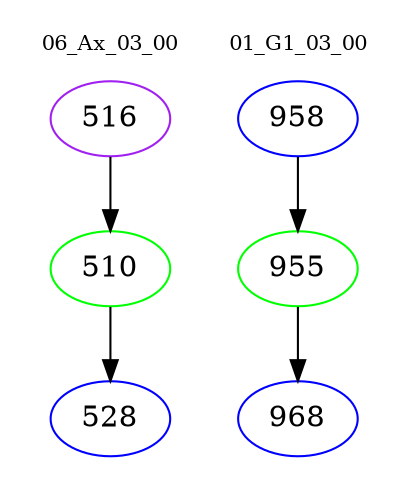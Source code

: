 digraph{
subgraph cluster_0 {
color = white
label = "06_Ax_03_00";
fontsize=10;
T0_516 [label="516", color="purple"]
T0_516 -> T0_510 [color="black"]
T0_510 [label="510", color="green"]
T0_510 -> T0_528 [color="black"]
T0_528 [label="528", color="blue"]
}
subgraph cluster_1 {
color = white
label = "01_G1_03_00";
fontsize=10;
T1_958 [label="958", color="blue"]
T1_958 -> T1_955 [color="black"]
T1_955 [label="955", color="green"]
T1_955 -> T1_968 [color="black"]
T1_968 [label="968", color="blue"]
}
}
